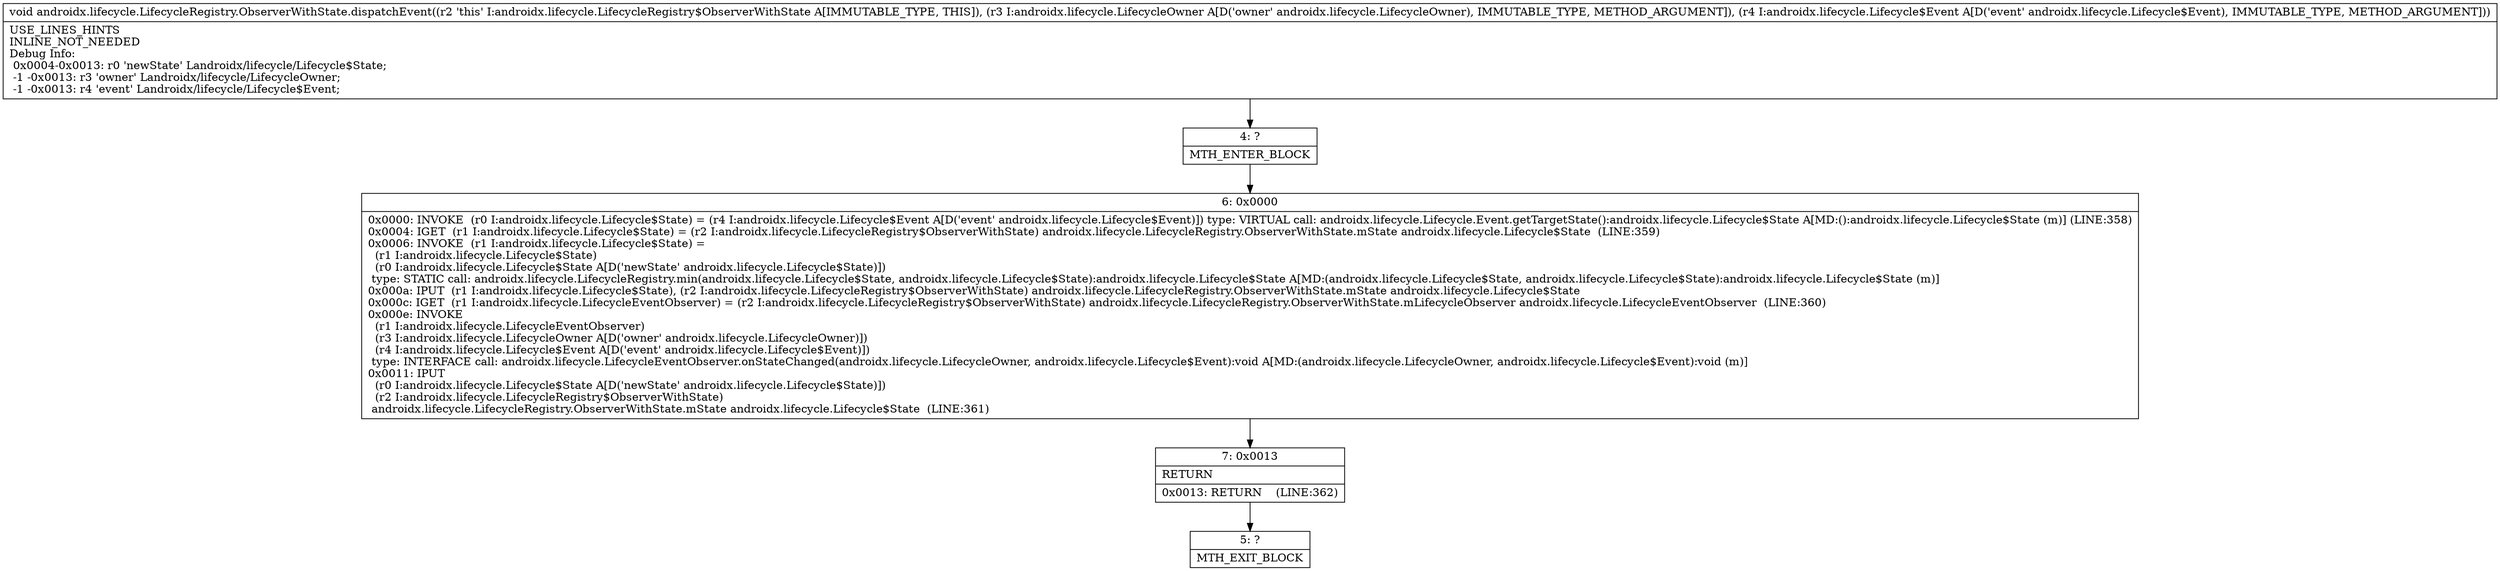 digraph "CFG forandroidx.lifecycle.LifecycleRegistry.ObserverWithState.dispatchEvent(Landroidx\/lifecycle\/LifecycleOwner;Landroidx\/lifecycle\/Lifecycle$Event;)V" {
Node_4 [shape=record,label="{4\:\ ?|MTH_ENTER_BLOCK\l}"];
Node_6 [shape=record,label="{6\:\ 0x0000|0x0000: INVOKE  (r0 I:androidx.lifecycle.Lifecycle$State) = (r4 I:androidx.lifecycle.Lifecycle$Event A[D('event' androidx.lifecycle.Lifecycle$Event)]) type: VIRTUAL call: androidx.lifecycle.Lifecycle.Event.getTargetState():androidx.lifecycle.Lifecycle$State A[MD:():androidx.lifecycle.Lifecycle$State (m)] (LINE:358)\l0x0004: IGET  (r1 I:androidx.lifecycle.Lifecycle$State) = (r2 I:androidx.lifecycle.LifecycleRegistry$ObserverWithState) androidx.lifecycle.LifecycleRegistry.ObserverWithState.mState androidx.lifecycle.Lifecycle$State  (LINE:359)\l0x0006: INVOKE  (r1 I:androidx.lifecycle.Lifecycle$State) = \l  (r1 I:androidx.lifecycle.Lifecycle$State)\l  (r0 I:androidx.lifecycle.Lifecycle$State A[D('newState' androidx.lifecycle.Lifecycle$State)])\l type: STATIC call: androidx.lifecycle.LifecycleRegistry.min(androidx.lifecycle.Lifecycle$State, androidx.lifecycle.Lifecycle$State):androidx.lifecycle.Lifecycle$State A[MD:(androidx.lifecycle.Lifecycle$State, androidx.lifecycle.Lifecycle$State):androidx.lifecycle.Lifecycle$State (m)]\l0x000a: IPUT  (r1 I:androidx.lifecycle.Lifecycle$State), (r2 I:androidx.lifecycle.LifecycleRegistry$ObserverWithState) androidx.lifecycle.LifecycleRegistry.ObserverWithState.mState androidx.lifecycle.Lifecycle$State \l0x000c: IGET  (r1 I:androidx.lifecycle.LifecycleEventObserver) = (r2 I:androidx.lifecycle.LifecycleRegistry$ObserverWithState) androidx.lifecycle.LifecycleRegistry.ObserverWithState.mLifecycleObserver androidx.lifecycle.LifecycleEventObserver  (LINE:360)\l0x000e: INVOKE  \l  (r1 I:androidx.lifecycle.LifecycleEventObserver)\l  (r3 I:androidx.lifecycle.LifecycleOwner A[D('owner' androidx.lifecycle.LifecycleOwner)])\l  (r4 I:androidx.lifecycle.Lifecycle$Event A[D('event' androidx.lifecycle.Lifecycle$Event)])\l type: INTERFACE call: androidx.lifecycle.LifecycleEventObserver.onStateChanged(androidx.lifecycle.LifecycleOwner, androidx.lifecycle.Lifecycle$Event):void A[MD:(androidx.lifecycle.LifecycleOwner, androidx.lifecycle.Lifecycle$Event):void (m)]\l0x0011: IPUT  \l  (r0 I:androidx.lifecycle.Lifecycle$State A[D('newState' androidx.lifecycle.Lifecycle$State)])\l  (r2 I:androidx.lifecycle.LifecycleRegistry$ObserverWithState)\l androidx.lifecycle.LifecycleRegistry.ObserverWithState.mState androidx.lifecycle.Lifecycle$State  (LINE:361)\l}"];
Node_7 [shape=record,label="{7\:\ 0x0013|RETURN\l|0x0013: RETURN    (LINE:362)\l}"];
Node_5 [shape=record,label="{5\:\ ?|MTH_EXIT_BLOCK\l}"];
MethodNode[shape=record,label="{void androidx.lifecycle.LifecycleRegistry.ObserverWithState.dispatchEvent((r2 'this' I:androidx.lifecycle.LifecycleRegistry$ObserverWithState A[IMMUTABLE_TYPE, THIS]), (r3 I:androidx.lifecycle.LifecycleOwner A[D('owner' androidx.lifecycle.LifecycleOwner), IMMUTABLE_TYPE, METHOD_ARGUMENT]), (r4 I:androidx.lifecycle.Lifecycle$Event A[D('event' androidx.lifecycle.Lifecycle$Event), IMMUTABLE_TYPE, METHOD_ARGUMENT]))  | USE_LINES_HINTS\lINLINE_NOT_NEEDED\lDebug Info:\l  0x0004\-0x0013: r0 'newState' Landroidx\/lifecycle\/Lifecycle$State;\l  \-1 \-0x0013: r3 'owner' Landroidx\/lifecycle\/LifecycleOwner;\l  \-1 \-0x0013: r4 'event' Landroidx\/lifecycle\/Lifecycle$Event;\l}"];
MethodNode -> Node_4;Node_4 -> Node_6;
Node_6 -> Node_7;
Node_7 -> Node_5;
}

